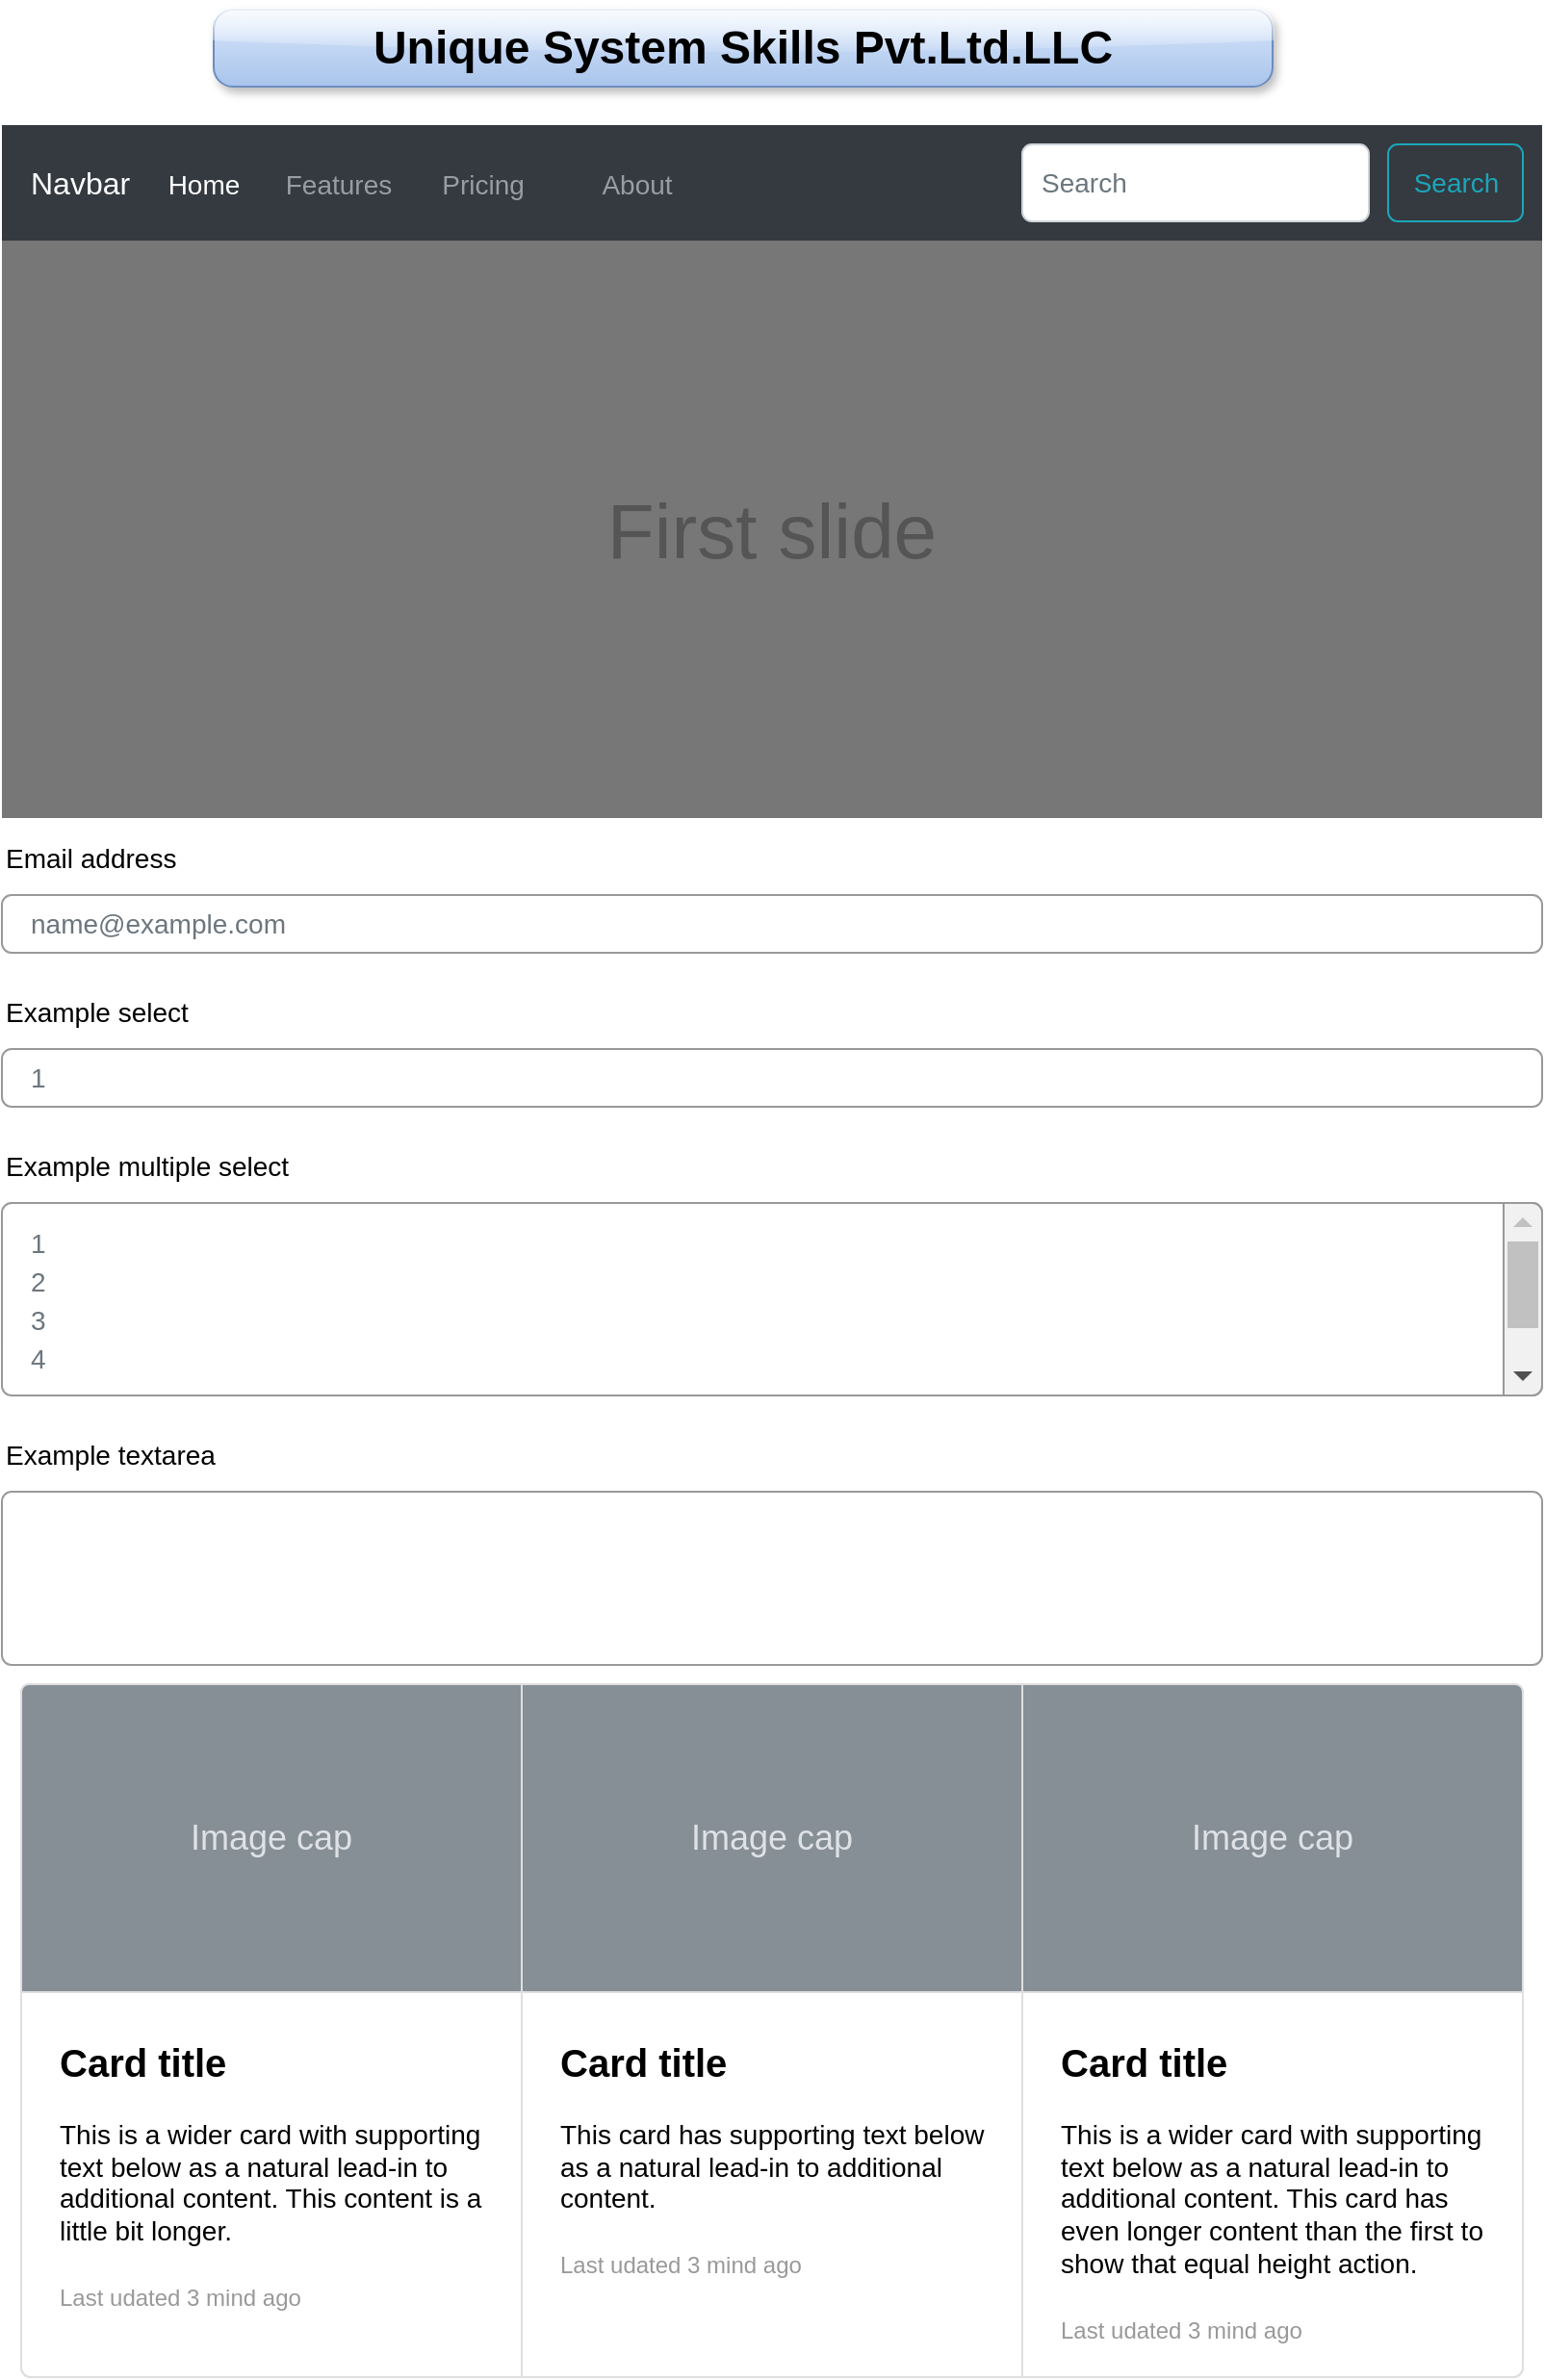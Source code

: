 <mxfile version="23.1.7" type="device">
  <diagram name="Page-1" id="qH60HfHCOHrNB4H6qqeN">
    <mxGraphModel dx="953" dy="770" grid="1" gridSize="10" guides="1" tooltips="1" connect="1" arrows="1" fold="1" page="1" pageScale="1" pageWidth="850" pageHeight="1100" math="0" shadow="0">
      <root>
        <mxCell id="0" />
        <mxCell id="1" parent="0" />
        <mxCell id="09jx5m0kj8azKOOGwZa--1" value="First slide" style="html=1;shadow=0;dashed=0;strokeColor=none;strokeWidth=1;fillColor=#777777;fontColor=#555555;whiteSpace=wrap;align=center;verticalAlign=middle;fontStyle=0;fontSize=40;" vertex="1" parent="1">
          <mxGeometry x="30" y="130" width="800" height="300" as="geometry" />
        </mxCell>
        <mxCell id="09jx5m0kj8azKOOGwZa--2" value="Navbar" style="html=1;shadow=0;dashed=0;fillColor=#343A40;strokeColor=none;fontSize=16;fontColor=#ffffff;align=left;spacing=15;" vertex="1" parent="1">
          <mxGeometry x="30" y="70" width="800" height="60" as="geometry" />
        </mxCell>
        <mxCell id="09jx5m0kj8azKOOGwZa--3" value="Home" style="fillColor=none;strokeColor=none;fontSize=14;fontColor=#ffffff;align=center;" vertex="1" parent="09jx5m0kj8azKOOGwZa--2">
          <mxGeometry width="70" height="40" relative="1" as="geometry">
            <mxPoint x="70" y="10" as="offset" />
          </mxGeometry>
        </mxCell>
        <mxCell id="09jx5m0kj8azKOOGwZa--4" value="Features" style="fillColor=none;strokeColor=none;fontSize=14;fontColor=#9A9DA0;align=center;" vertex="1" parent="09jx5m0kj8azKOOGwZa--2">
          <mxGeometry width="70" height="40" relative="1" as="geometry">
            <mxPoint x="140" y="10" as="offset" />
          </mxGeometry>
        </mxCell>
        <mxCell id="09jx5m0kj8azKOOGwZa--5" value="Pricing" style="fillColor=none;strokeColor=none;fontSize=14;fontColor=#9A9DA0;align=center;spacingRight=0;" vertex="1" parent="09jx5m0kj8azKOOGwZa--2">
          <mxGeometry width="80" height="40" relative="1" as="geometry">
            <mxPoint x="210" y="10" as="offset" />
          </mxGeometry>
        </mxCell>
        <mxCell id="09jx5m0kj8azKOOGwZa--6" value="About" style="fillColor=none;strokeColor=none;fontSize=14;fontColor=#9A9DA0;align=center;" vertex="1" parent="09jx5m0kj8azKOOGwZa--2">
          <mxGeometry width="80" height="40" relative="1" as="geometry">
            <mxPoint x="290" y="10" as="offset" />
          </mxGeometry>
        </mxCell>
        <mxCell id="09jx5m0kj8azKOOGwZa--7" value="Search" style="html=1;shadow=0;dashed=0;shape=mxgraph.bootstrap.rrect;rSize=5;fontSize=14;fontColor=#1CA5B8;strokeColor=#1CA5B8;fillColor=none;" vertex="1" parent="09jx5m0kj8azKOOGwZa--2">
          <mxGeometry x="1" width="70" height="40" relative="1" as="geometry">
            <mxPoint x="-80" y="10" as="offset" />
          </mxGeometry>
        </mxCell>
        <mxCell id="09jx5m0kj8azKOOGwZa--8" value="Search" style="html=1;shadow=0;dashed=0;shape=mxgraph.bootstrap.rrect;rSize=5;fontSize=14;fontColor=#6C767D;strokeColor=#CED4DA;fillColor=#ffffff;align=left;spacing=10;" vertex="1" parent="09jx5m0kj8azKOOGwZa--2">
          <mxGeometry x="1" width="180" height="40" relative="1" as="geometry">
            <mxPoint x="-270" y="10" as="offset" />
          </mxGeometry>
        </mxCell>
        <mxCell id="09jx5m0kj8azKOOGwZa--9" value="Email address" style="fillColor=none;strokeColor=none;align=left;fontSize=14;" vertex="1" parent="1">
          <mxGeometry x="30" y="430" width="260" height="40" as="geometry" />
        </mxCell>
        <mxCell id="09jx5m0kj8azKOOGwZa--10" value="name@example.com" style="html=1;shadow=0;dashed=0;shape=mxgraph.bootstrap.rrect;rSize=5;fillColor=none;strokeColor=#999999;align=left;spacing=15;fontSize=14;fontColor=#6C767D;" vertex="1" parent="1">
          <mxGeometry width="800" height="30" relative="1" as="geometry">
            <mxPoint x="30" y="470" as="offset" />
          </mxGeometry>
        </mxCell>
        <mxCell id="09jx5m0kj8azKOOGwZa--11" value="Example select" style="fillColor=none;strokeColor=none;align=left;fontSize=14;" vertex="1" parent="1">
          <mxGeometry width="260" height="40" relative="1" as="geometry">
            <mxPoint x="30" y="510" as="offset" />
          </mxGeometry>
        </mxCell>
        <mxCell id="09jx5m0kj8azKOOGwZa--12" value="1" style="html=1;shadow=0;dashed=0;shape=mxgraph.bootstrap.rrect;rSize=5;fillColor=none;strokeColor=#999999;align=left;spacing=15;fontSize=14;fontColor=#6C767D;" vertex="1" parent="1">
          <mxGeometry width="800" height="30" relative="1" as="geometry">
            <mxPoint x="30" y="550" as="offset" />
          </mxGeometry>
        </mxCell>
        <mxCell id="09jx5m0kj8azKOOGwZa--13" value="Example multiple select" style="fillColor=none;strokeColor=none;align=left;fontSize=14;" vertex="1" parent="1">
          <mxGeometry width="260" height="40" relative="1" as="geometry">
            <mxPoint x="30" y="590" as="offset" />
          </mxGeometry>
        </mxCell>
        <mxCell id="09jx5m0kj8azKOOGwZa--14" value="" style="html=1;shadow=0;dashed=0;shape=mxgraph.bootstrap.rrect;rSize=5;fillColor=none;strokeColor=#999999;align=left;spacing=15;fontSize=14;fontColor=#6C767D;" vertex="1" parent="1">
          <mxGeometry width="800" height="100" relative="1" as="geometry">
            <mxPoint x="30" y="630" as="offset" />
          </mxGeometry>
        </mxCell>
        <mxCell id="09jx5m0kj8azKOOGwZa--15" value="" style="html=1;shadow=0;dashed=0;shape=mxgraph.bootstrap.rightButton;rSize=5;fillColor=#F1F1F1;strokeColor=#999999;" vertex="1" parent="09jx5m0kj8azKOOGwZa--14">
          <mxGeometry x="1" width="20" height="100" relative="1" as="geometry">
            <mxPoint x="-20" as="offset" />
          </mxGeometry>
        </mxCell>
        <mxCell id="09jx5m0kj8azKOOGwZa--16" value="" style="fillColor=#C1C1C1;strokeColor=none;" vertex="1" parent="09jx5m0kj8azKOOGwZa--15">
          <mxGeometry width="16" height="45" relative="1" as="geometry">
            <mxPoint x="2" y="20" as="offset" />
          </mxGeometry>
        </mxCell>
        <mxCell id="09jx5m0kj8azKOOGwZa--17" value="" style="shape=triangle;direction=north;fillColor=#C1C1C1;strokeColor=none;perimeter=none;" vertex="1" parent="09jx5m0kj8azKOOGwZa--15">
          <mxGeometry width="10" height="5" relative="1" as="geometry">
            <mxPoint x="5" y="7.5" as="offset" />
          </mxGeometry>
        </mxCell>
        <mxCell id="09jx5m0kj8azKOOGwZa--18" value="" style="shape=triangle;direction=south;fillColor=#505050;strokeColor=none;perimeter=none;" vertex="1" parent="09jx5m0kj8azKOOGwZa--15">
          <mxGeometry y="1" width="10" height="5" relative="1" as="geometry">
            <mxPoint x="5" y="-12.5" as="offset" />
          </mxGeometry>
        </mxCell>
        <mxCell id="09jx5m0kj8azKOOGwZa--19" value="1" style="fillColor=none;strokeColor=none;align=left;spacing=15;fontSize=14;fontColor=#6C767D;" vertex="1" parent="09jx5m0kj8azKOOGwZa--14">
          <mxGeometry width="780" height="20" relative="1" as="geometry">
            <mxPoint y="10" as="offset" />
          </mxGeometry>
        </mxCell>
        <mxCell id="09jx5m0kj8azKOOGwZa--20" value="2" style="fillColor=none;strokeColor=none;align=left;spacing=15;fontSize=14;fontColor=#6C767D;" vertex="1" parent="09jx5m0kj8azKOOGwZa--14">
          <mxGeometry width="780" height="20" relative="1" as="geometry">
            <mxPoint y="30" as="offset" />
          </mxGeometry>
        </mxCell>
        <mxCell id="09jx5m0kj8azKOOGwZa--21" value="3" style="fillColor=none;strokeColor=none;align=left;spacing=15;fontSize=14;fontColor=#6C767D;" vertex="1" parent="09jx5m0kj8azKOOGwZa--14">
          <mxGeometry width="780" height="20" relative="1" as="geometry">
            <mxPoint y="50" as="offset" />
          </mxGeometry>
        </mxCell>
        <mxCell id="09jx5m0kj8azKOOGwZa--22" value="4" style="fillColor=none;strokeColor=none;align=left;spacing=15;fontSize=14;fontColor=#6C767D;" vertex="1" parent="09jx5m0kj8azKOOGwZa--14">
          <mxGeometry width="780" height="20" relative="1" as="geometry">
            <mxPoint y="70" as="offset" />
          </mxGeometry>
        </mxCell>
        <mxCell id="09jx5m0kj8azKOOGwZa--23" value="Example textarea" style="fillColor=none;strokeColor=none;align=left;fontSize=14;" vertex="1" parent="1">
          <mxGeometry width="260" height="40" relative="1" as="geometry">
            <mxPoint x="30" y="740" as="offset" />
          </mxGeometry>
        </mxCell>
        <mxCell id="09jx5m0kj8azKOOGwZa--24" value="" style="html=1;shadow=0;dashed=0;shape=mxgraph.bootstrap.rrect;rSize=5;fillColor=none;strokeColor=#999999;align=left;spacing=15;fontSize=14;fontColor=#6C767D;" vertex="1" parent="1">
          <mxGeometry width="800" height="90" relative="1" as="geometry">
            <mxPoint x="30" y="780" as="offset" />
          </mxGeometry>
        </mxCell>
        <mxCell id="09jx5m0kj8azKOOGwZa--25" value="" style="html=1;shadow=0;dashed=0;shape=mxgraph.bootstrap.rrect;rSize=5;strokeColor=#DFDFDF;html=1;whiteSpace=wrap;fillColor=#ffffff;" vertex="1" parent="1">
          <mxGeometry x="40" y="880" width="780" height="360" as="geometry" />
        </mxCell>
        <mxCell id="09jx5m0kj8azKOOGwZa--26" value="&lt;b&gt;&lt;font style=&quot;font-size: 20px&quot;&gt;Card title&lt;/font&gt;&lt;/b&gt;&lt;br&gt;&lt;br&gt;This is a wider card with supporting text below as a natural lead-in to additional content. This content is a little bit longer.&lt;br&gt;&lt;br&gt;&lt;font color=&quot;#999999&quot; style=&quot;font-size: 12px&quot;&gt;Last udated 3 mind ago&lt;/font&gt;" style="html=1;shadow=0;dashed=0;shape=mxgraph.bootstrap.leftButton;rSize=5;strokeColor=#DFDFDF;html=1;whiteSpace=wrap;fillColor=#ffffff;fontColor=#000000;verticalAlign=top;align=left;spacing=20;spacingBottom=0;fontSize=14;spacingTop=160;" vertex="1" parent="09jx5m0kj8azKOOGwZa--25">
          <mxGeometry width="260" height="360" relative="1" as="geometry" />
        </mxCell>
        <mxCell id="09jx5m0kj8azKOOGwZa--27" value="Image cap" style="html=1;shadow=0;dashed=0;shape=mxgraph.basic.corner_round_rect;dx=2;perimeter=none;whiteSpace=wrap;fillColor=#868E96;strokeColor=#DFDFDF;fontColor=#DEE2E6;resizeWidth=1;fontSize=18;" vertex="1" parent="09jx5m0kj8azKOOGwZa--26">
          <mxGeometry width="260" height="160" relative="1" as="geometry" />
        </mxCell>
        <mxCell id="09jx5m0kj8azKOOGwZa--28" value="&lt;b&gt;&lt;font style=&quot;font-size: 20px&quot;&gt;Card title&lt;/font&gt;&lt;/b&gt;&lt;br&gt;&lt;br&gt;This card has supporting text below as a natural lead-in to additional content.&lt;br&gt;&lt;br&gt;&lt;font color=&quot;#999999&quot; style=&quot;font-size: 12px&quot;&gt;Last udated 3 mind ago&lt;/font&gt;" style="html=1;shadow=0;dashed=0;strokeColor=#DFDFDF;html=1;whiteSpace=wrap;fillColor=#ffffff;fontColor=#000000;verticalAlign=top;align=left;spacing=20;spacingBottom=0;fontSize=14;spacingTop=160;" vertex="1" parent="09jx5m0kj8azKOOGwZa--25">
          <mxGeometry width="260" height="360" relative="1" as="geometry">
            <mxPoint x="260" as="offset" />
          </mxGeometry>
        </mxCell>
        <mxCell id="09jx5m0kj8azKOOGwZa--29" value="Image cap" style="html=1;shadow=0;dashed=0;perimeter=none;whiteSpace=wrap;fillColor=#868E96;strokeColor=#DFDFDF;fontColor=#DEE2E6;resizeWidth=1;fontSize=18;" vertex="1" parent="09jx5m0kj8azKOOGwZa--28">
          <mxGeometry width="260" height="160" relative="1" as="geometry" />
        </mxCell>
        <mxCell id="09jx5m0kj8azKOOGwZa--30" value="&lt;b&gt;&lt;font style=&quot;font-size: 20px&quot;&gt;Card title&lt;/font&gt;&lt;/b&gt;&lt;br&gt;&lt;br&gt;This is a wider card with supporting text below as a natural lead-in to additional content. This card has even longer content than the first to show that equal height action.&lt;br&gt;&lt;br&gt;&lt;font color=&quot;#999999&quot; style=&quot;font-size: 12px&quot;&gt;Last udated 3 mind ago&lt;/font&gt;" style="html=1;shadow=0;dashed=0;shape=mxgraph.bootstrap.rightButton;rSize=5;strokeColor=#DFDFDF;html=1;whiteSpace=wrap;fillColor=#ffffff;fontColor=#000000;verticalAlign=top;align=left;spacing=20;spacingBottom=0;fontSize=14;spacingTop=160;" vertex="1" parent="09jx5m0kj8azKOOGwZa--25">
          <mxGeometry x="1" width="260" height="360" relative="1" as="geometry">
            <mxPoint x="-260" as="offset" />
          </mxGeometry>
        </mxCell>
        <mxCell id="09jx5m0kj8azKOOGwZa--31" value="Image cap" style="html=1;shadow=0;dashed=0;shape=mxgraph.basic.corner_round_rect;dx=2;flipH=1;perimeter=none;whiteSpace=wrap;fillColor=#868E96;strokeColor=#DFDFDF;fontColor=#DEE2E6;resizeWidth=1;fontSize=18;" vertex="1" parent="09jx5m0kj8azKOOGwZa--30">
          <mxGeometry width="260" height="160" relative="1" as="geometry" />
        </mxCell>
        <UserObject label="&lt;font style=&quot;font-size: 24px;&quot;&gt;&lt;b&gt;Unique System Skills Pvt.Ltd.LLC&lt;/b&gt;&lt;/font&gt;" tooltip="Specific Instructions" id="09jx5m0kj8azKOOGwZa--32">
          <mxCell style="text;html=1;align=center;verticalAlign=middle;whiteSpace=wrap;rounded=1;fillColor=#dae8fc;strokeColor=#6c8ebf;gradientColor=#A9C4EB;shadow=1;glass=1;arcSize=25;" vertex="1" parent="1">
            <mxGeometry x="140" y="10" width="550" height="40" as="geometry" />
          </mxCell>
        </UserObject>
      </root>
    </mxGraphModel>
  </diagram>
</mxfile>
